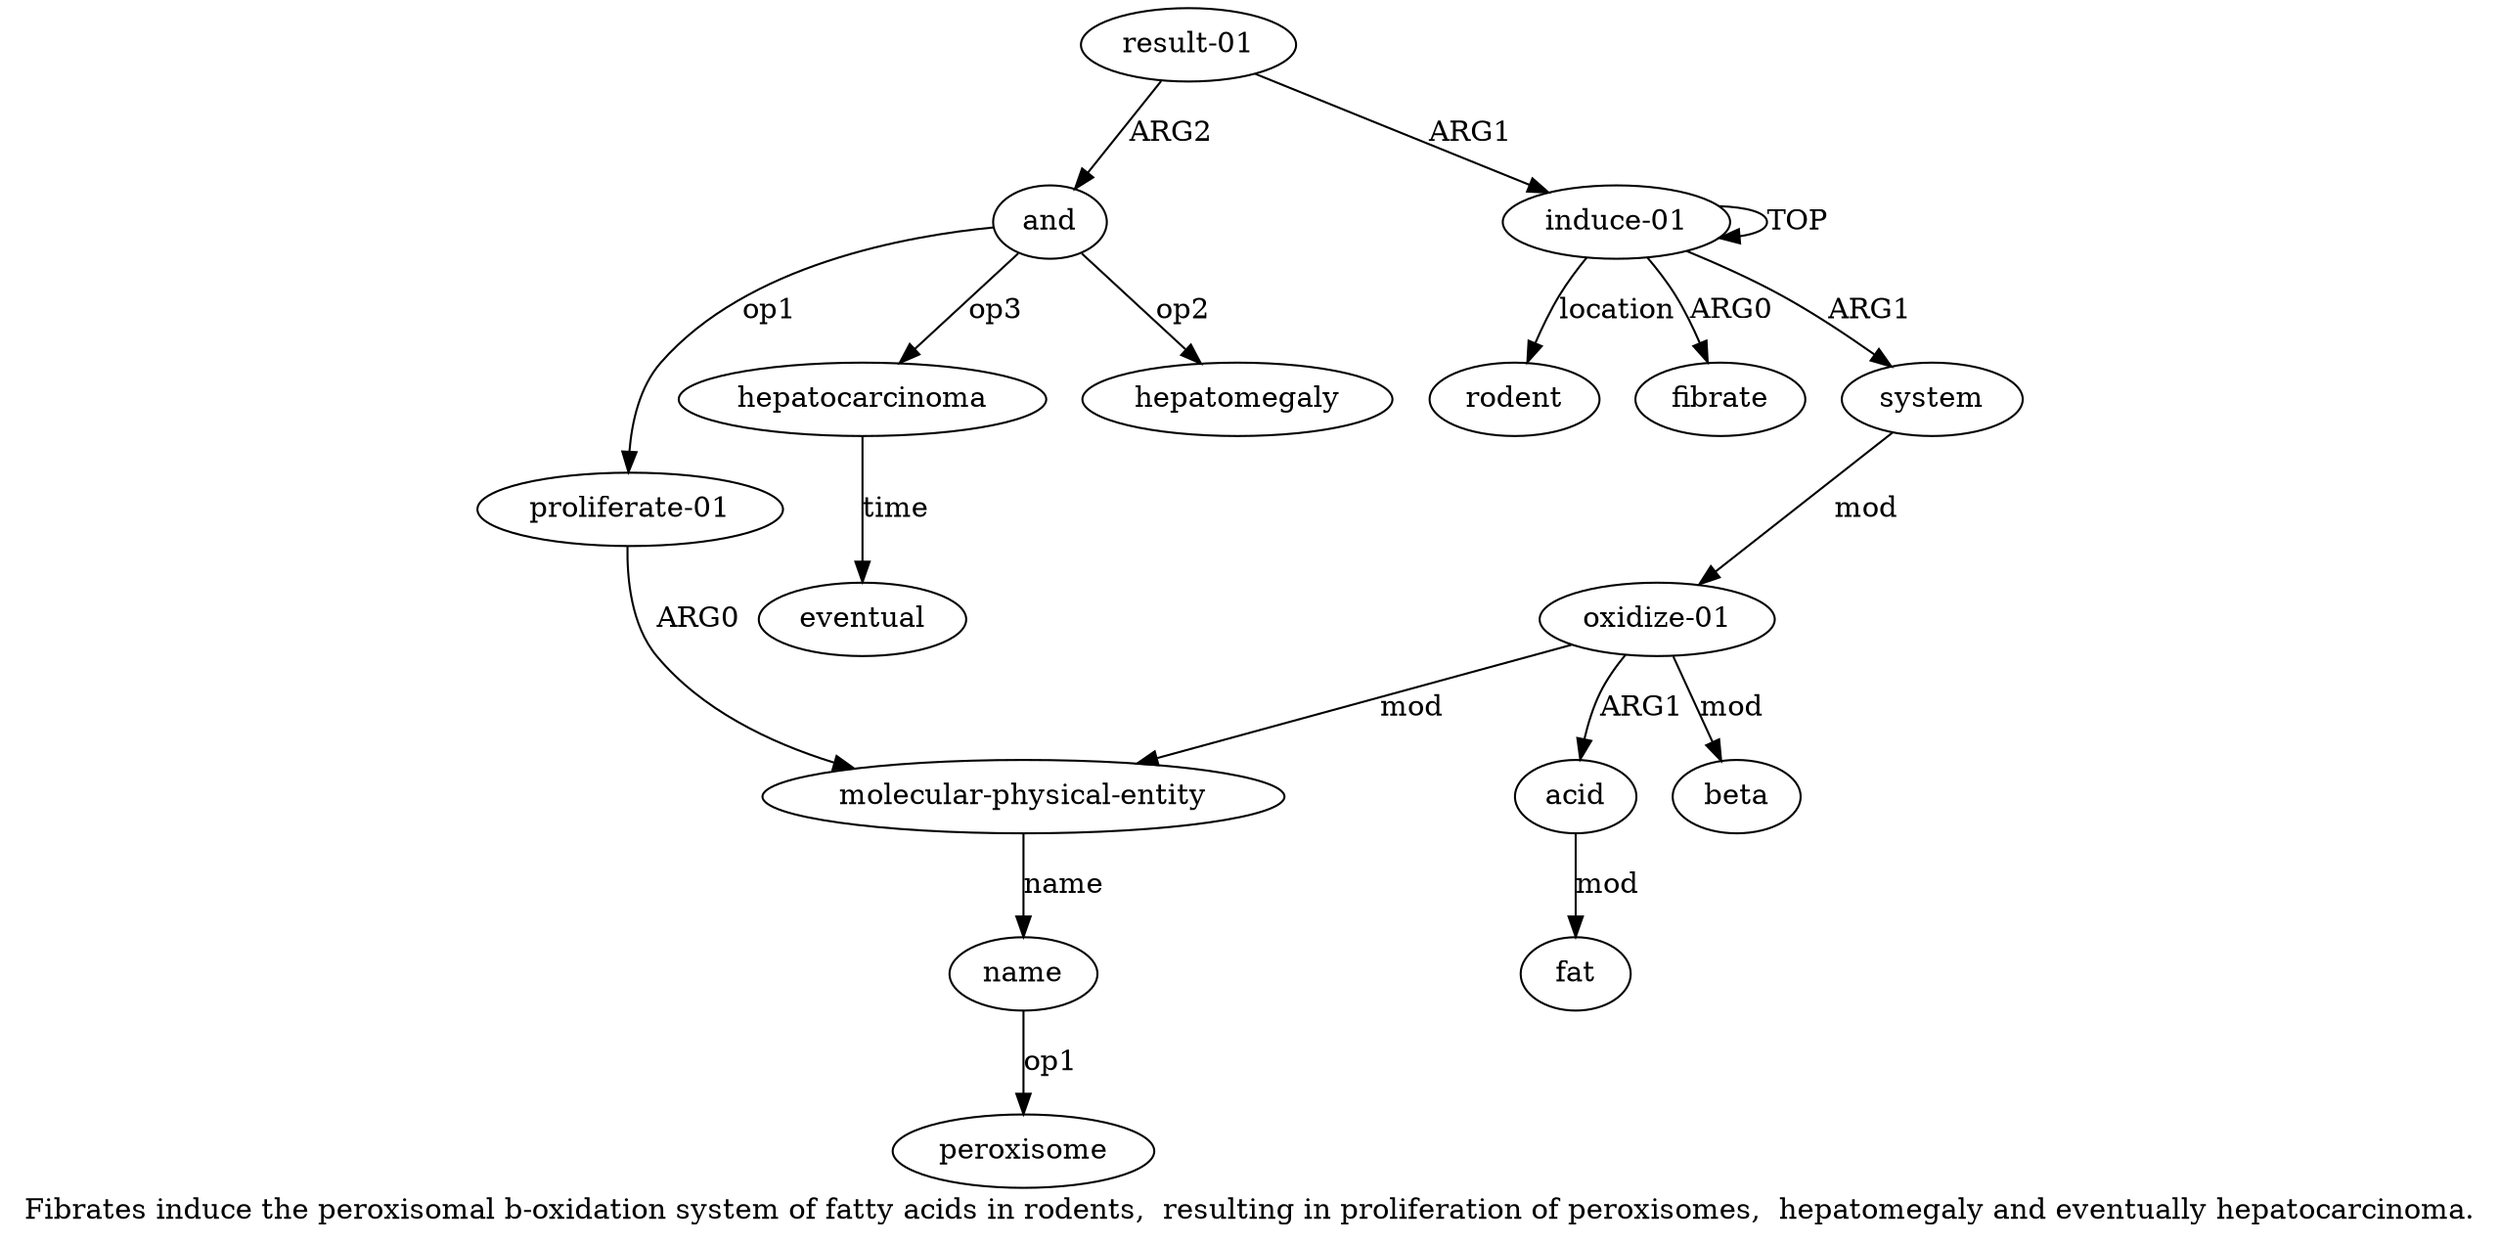 digraph  {
	graph [label="Fibrates induce the peroxisomal b-oxidation system of fatty acids in rodents,  resulting in proliferation of peroxisomes,  hepatomegaly \
and eventually hepatocarcinoma."];
	node [label="\N"];
	a15	 [color=black,
		gold_ind=15,
		gold_label=rodent,
		label=rodent,
		test_ind=15,
		test_label=rodent];
	a14	 [color=black,
		gold_ind=14,
		gold_label=eventual,
		label=eventual,
		test_ind=14,
		test_label=eventual];
	a11	 [color=black,
		gold_ind=11,
		gold_label="proliferate-01",
		label="proliferate-01",
		test_ind=11,
		test_label="proliferate-01"];
	a7	 [color=black,
		gold_ind=7,
		gold_label="molecular-physical-entity",
		label="molecular-physical-entity",
		test_ind=7,
		test_label="molecular-physical-entity"];
	a11 -> a7 [key=0,
	color=black,
	gold_label=ARG0,
	label=ARG0,
	test_label=ARG0];
a10 [color=black,
	gold_ind=10,
	gold_label=and,
	label=and,
	test_ind=10,
	test_label=and];
a10 -> a11 [key=0,
color=black,
gold_label=op1,
label=op1,
test_label=op1];
a13 [color=black,
gold_ind=13,
gold_label=hepatocarcinoma,
label=hepatocarcinoma,
test_ind=13,
test_label=hepatocarcinoma];
a10 -> a13 [key=0,
color=black,
gold_label=op3,
label=op3,
test_label=op3];
a12 [color=black,
gold_ind=12,
gold_label=hepatomegaly,
label=hepatomegaly,
test_ind=12,
test_label=hepatomegaly];
a10 -> a12 [key=0,
color=black,
gold_label=op2,
label=op2,
test_label=op2];
a13 -> a14 [key=0,
color=black,
gold_label=time,
label=time,
test_label=time];
"a8 peroxisome" [color=black,
gold_ind=-1,
gold_label=peroxisome,
label=peroxisome,
test_ind=-1,
test_label=peroxisome];
a1 [color=black,
gold_ind=1,
gold_label=fibrate,
label=fibrate,
test_ind=1,
test_label=fibrate];
a0 [color=black,
gold_ind=0,
gold_label="induce-01",
label="induce-01",
test_ind=0,
test_label="induce-01"];
a0 -> a15 [key=0,
color=black,
gold_label=location,
label=location,
test_label=location];
a0 -> a1 [key=0,
color=black,
gold_label=ARG0,
label=ARG0,
test_label=ARG0];
a0 -> a0 [key=0,
color=black,
gold_label=TOP,
label=TOP,
test_label=TOP];
a2 [color=black,
gold_ind=2,
gold_label=system,
label=system,
test_ind=2,
test_label=system];
a0 -> a2 [key=0,
color=black,
gold_label=ARG1,
label=ARG1,
test_label=ARG1];
a3 [color=black,
gold_ind=3,
gold_label="oxidize-01",
label="oxidize-01",
test_ind=3,
test_label="oxidize-01"];
a4 [color=black,
gold_ind=4,
gold_label=acid,
label=acid,
test_ind=4,
test_label=acid];
a3 -> a4 [key=0,
color=black,
gold_label=ARG1,
label=ARG1,
test_label=ARG1];
a3 -> a7 [key=0,
color=black,
gold_label=mod,
label=mod,
test_label=mod];
a6 [color=black,
gold_ind=6,
gold_label=beta,
label=beta,
test_ind=6,
test_label=beta];
a3 -> a6 [key=0,
color=black,
gold_label=mod,
label=mod,
test_label=mod];
a2 -> a3 [key=0,
color=black,
gold_label=mod,
label=mod,
test_label=mod];
a5 [color=black,
gold_ind=5,
gold_label=fat,
label=fat,
test_ind=5,
test_label=fat];
a4 -> a5 [key=0,
color=black,
gold_label=mod,
label=mod,
test_label=mod];
a8 [color=black,
gold_ind=8,
gold_label=name,
label=name,
test_ind=8,
test_label=name];
a7 -> a8 [key=0,
color=black,
gold_label=name,
label=name,
test_label=name];
a9 [color=black,
gold_ind=9,
gold_label="result-01",
label="result-01",
test_ind=9,
test_label="result-01"];
a9 -> a10 [key=0,
color=black,
gold_label=ARG2,
label=ARG2,
test_label=ARG2];
a9 -> a0 [key=0,
color=black,
gold_label=ARG1,
label=ARG1,
test_label=ARG1];
a8 -> "a8 peroxisome" [key=0,
color=black,
gold_label=op1,
label=op1,
test_label=op1];
}
